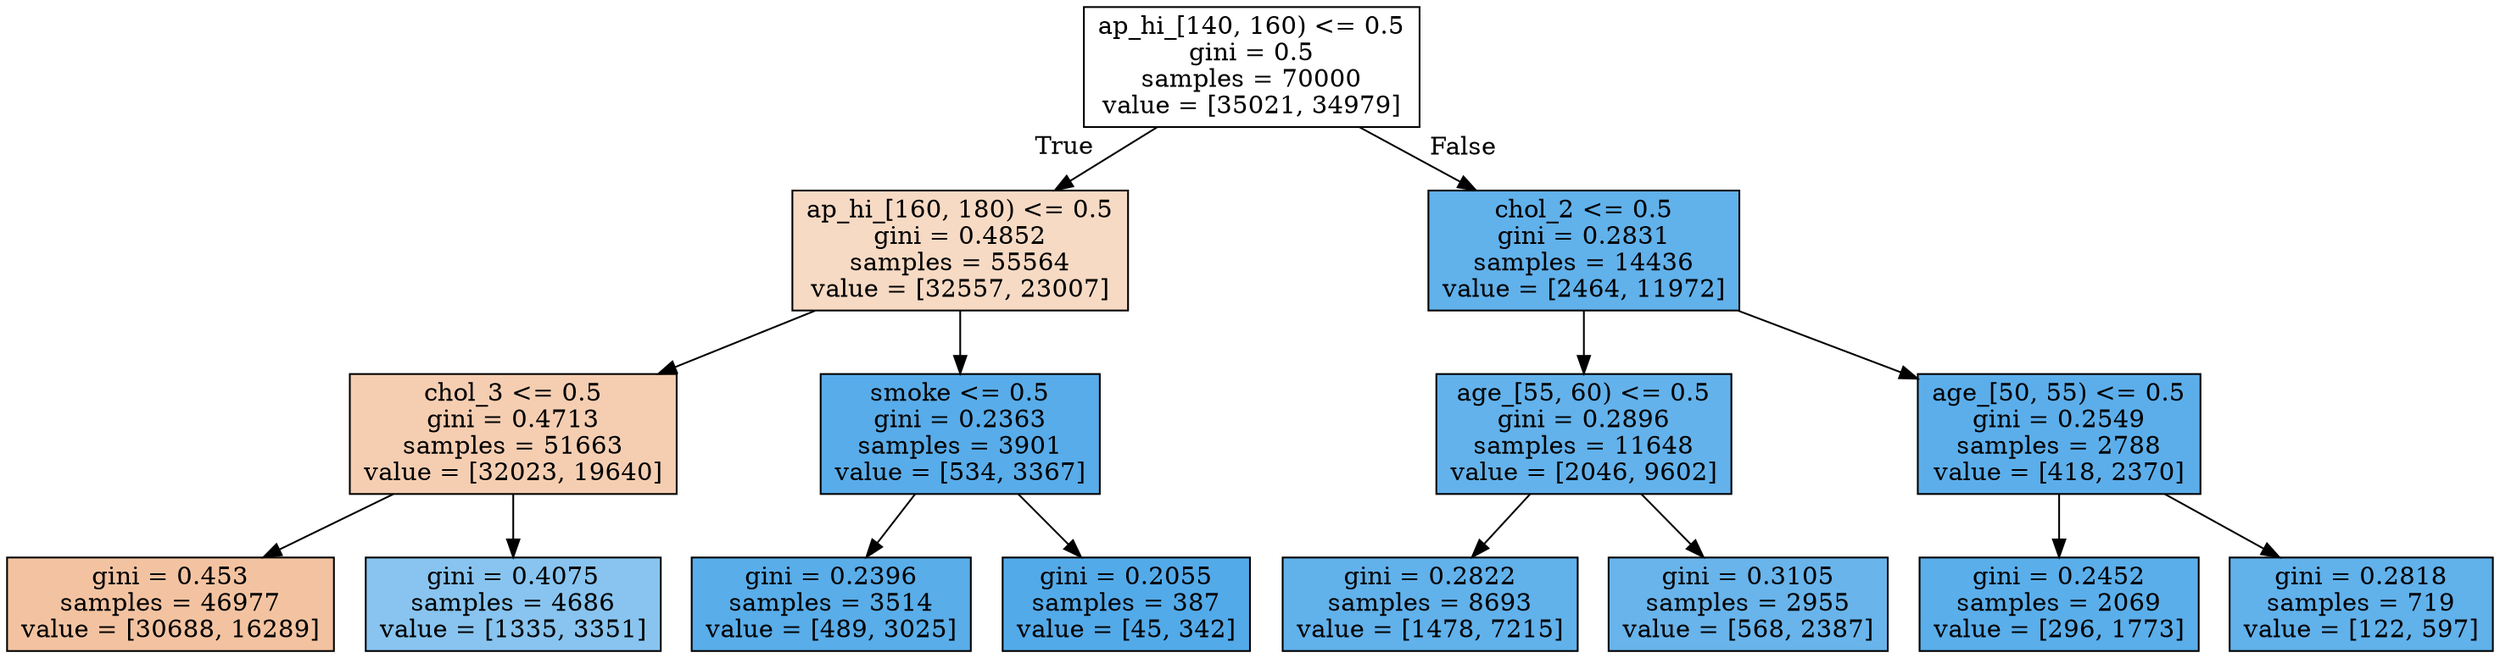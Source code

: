 digraph Tree {
node [shape=box, style="filled", color="black"] ;
0 [label="ap_hi_[140, 160) <= 0.5\ngini = 0.5\nsamples = 70000\nvalue = [35021, 34979]", fillcolor="#e5813900"] ;
1 [label="ap_hi_[160, 180) <= 0.5\ngini = 0.4852\nsamples = 55564\nvalue = [32557, 23007]", fillcolor="#e581394b"] ;
0 -> 1 [labeldistance=2.5, labelangle=45, headlabel="True"] ;
2 [label="chol_3 <= 0.5\ngini = 0.4713\nsamples = 51663\nvalue = [32023, 19640]", fillcolor="#e5813963"] ;
1 -> 2 ;
3 [label="gini = 0.453\nsamples = 46977\nvalue = [30688, 16289]", fillcolor="#e5813978"] ;
2 -> 3 ;
4 [label="gini = 0.4075\nsamples = 4686\nvalue = [1335, 3351]", fillcolor="#399de599"] ;
2 -> 4 ;
5 [label="smoke <= 0.5\ngini = 0.2363\nsamples = 3901\nvalue = [534, 3367]", fillcolor="#399de5d7"] ;
1 -> 5 ;
6 [label="gini = 0.2396\nsamples = 3514\nvalue = [489, 3025]", fillcolor="#399de5d6"] ;
5 -> 6 ;
7 [label="gini = 0.2055\nsamples = 387\nvalue = [45, 342]", fillcolor="#399de5dd"] ;
5 -> 7 ;
8 [label="chol_2 <= 0.5\ngini = 0.2831\nsamples = 14436\nvalue = [2464, 11972]", fillcolor="#399de5cb"] ;
0 -> 8 [labeldistance=2.5, labelangle=-45, headlabel="False"] ;
9 [label="age_[55, 60) <= 0.5\ngini = 0.2896\nsamples = 11648\nvalue = [2046, 9602]", fillcolor="#399de5c9"] ;
8 -> 9 ;
10 [label="gini = 0.2822\nsamples = 8693\nvalue = [1478, 7215]", fillcolor="#399de5cb"] ;
9 -> 10 ;
11 [label="gini = 0.3105\nsamples = 2955\nvalue = [568, 2387]", fillcolor="#399de5c2"] ;
9 -> 11 ;
12 [label="age_[50, 55) <= 0.5\ngini = 0.2549\nsamples = 2788\nvalue = [418, 2370]", fillcolor="#399de5d2"] ;
8 -> 12 ;
13 [label="gini = 0.2452\nsamples = 2069\nvalue = [296, 1773]", fillcolor="#399de5d4"] ;
12 -> 13 ;
14 [label="gini = 0.2818\nsamples = 719\nvalue = [122, 597]", fillcolor="#399de5cb"] ;
12 -> 14 ;
}